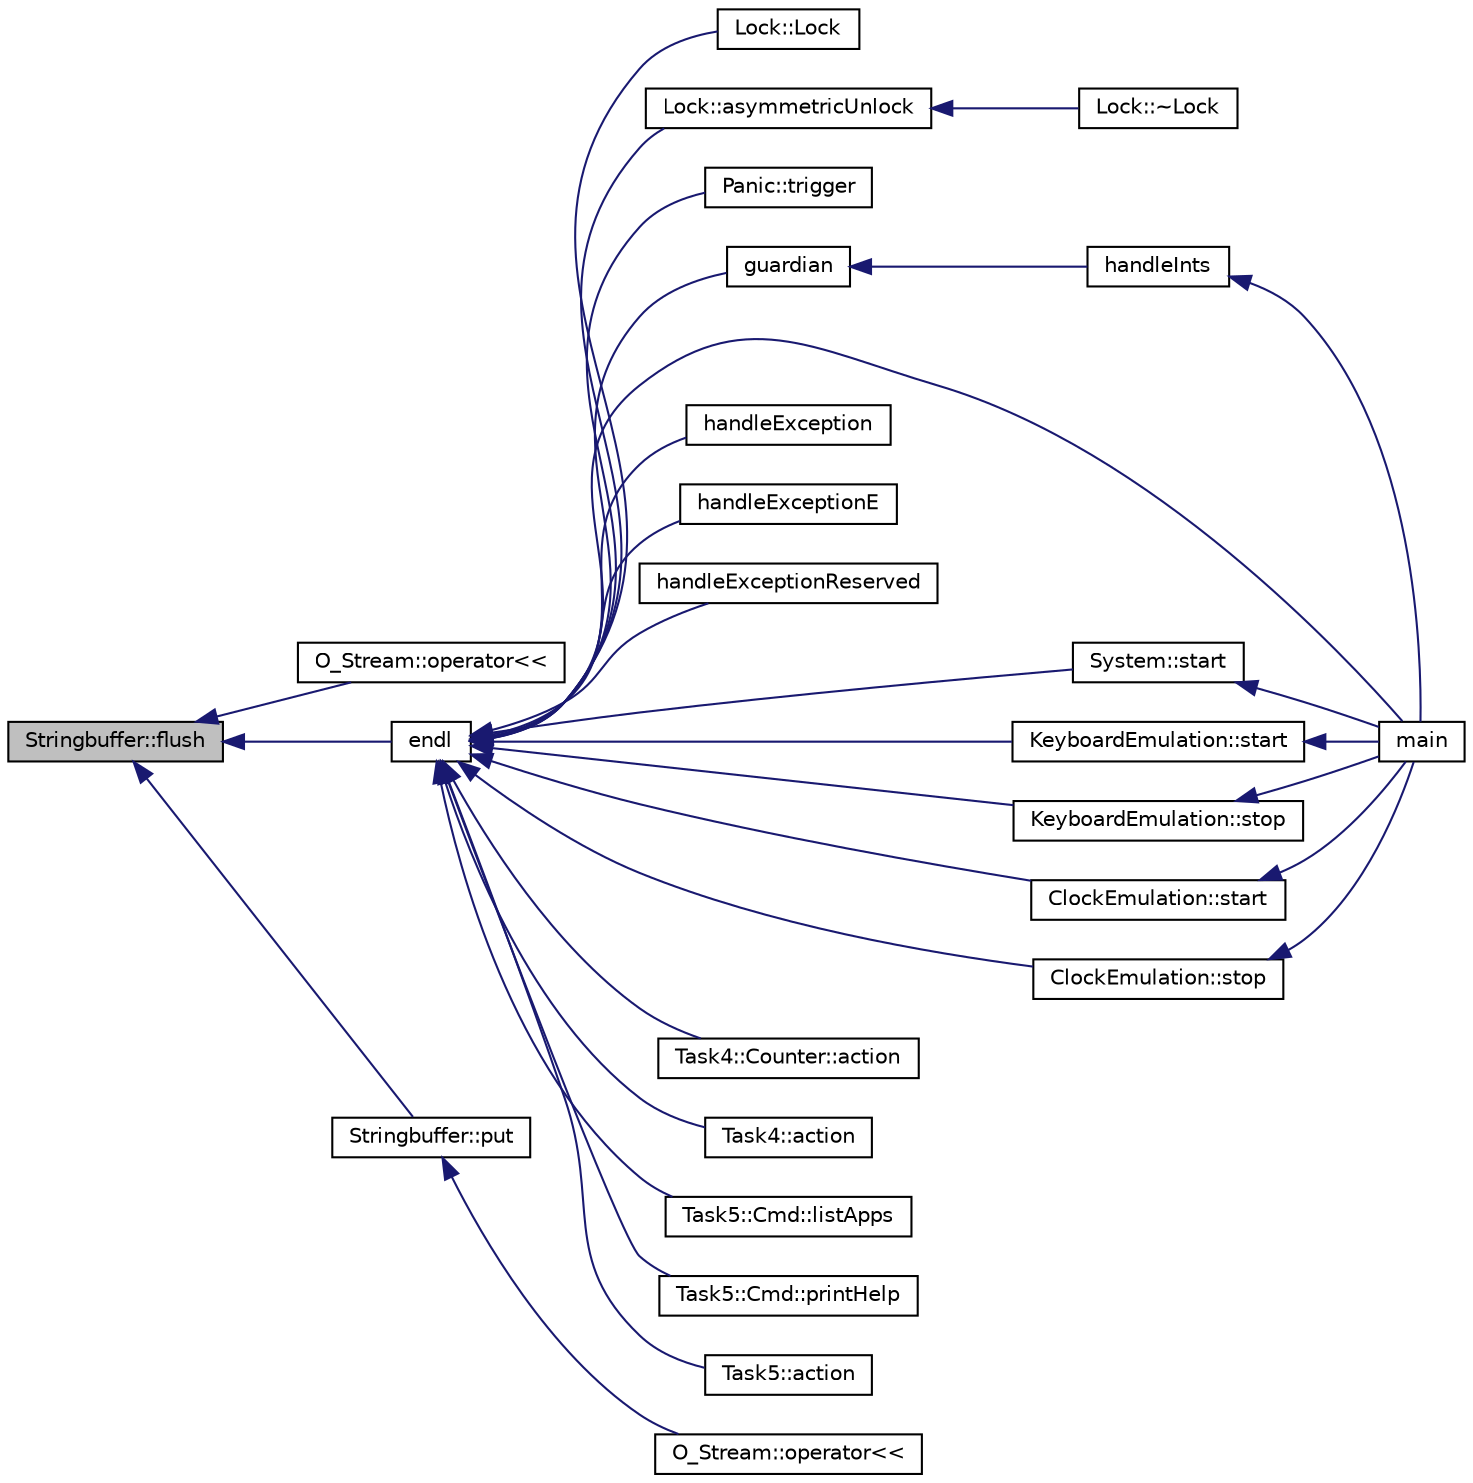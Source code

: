 digraph G
{
  bgcolor="transparent";
  edge [fontname="Helvetica",fontsize="10",labelfontname="Helvetica",labelfontsize="10"];
  node [fontname="Helvetica",fontsize="10",shape=record];
  rankdir="LR";
  Node1 [label="Stringbuffer::flush",height=0.2,width=0.4,color="black", fillcolor="grey75", style="filled" fontcolor="black"];
  Node1 -> Node2 [dir="back",color="midnightblue",fontsize="10",style="solid",fontname="Helvetica"];
  Node2 [label="O_Stream::operator\<\<",height=0.2,width=0.4,color="black",URL="$classO__Stream.html#a83440ac06a30022bcdc130d830e6c29a",tooltip="overloded output manipulator"];
  Node1 -> Node3 [dir="back",color="midnightblue",fontsize="10",style="solid",fontname="Helvetica"];
  Node3 [label="endl",height=0.2,width=0.4,color="black",URL="$o__stream_8cc.html#a7844754334bb96cf512ffa84bf4700e5",tooltip="print buffer after adding a newline"];
  Node3 -> Node4 [dir="back",color="midnightblue",fontsize="10",style="solid",fontname="Helvetica"];
  Node4 [label="Lock::Lock",height=0.2,width=0.4,color="black",URL="$classLock.html#a9944623567d8138b95e74fadc7190adb",tooltip="Lock creation"];
  Node3 -> Node5 [dir="back",color="midnightblue",fontsize="10",style="solid",fontname="Helvetica"];
  Node5 [label="Lock::asymmetricUnlock",height=0.2,width=0.4,color="black",URL="$classLock.html#aad19368fb0bc0983e7fa2cd540c66907",tooltip="Explicit unlocking in asymmetric contexts."];
  Node5 -> Node6 [dir="back",color="midnightblue",fontsize="10",style="solid",fontname="Helvetica"];
  Node6 [label="Lock::~Lock",height=0.2,width=0.4,color="black",URL="$classLock.html#a7ab6d9485c8665bb3643710432882971",tooltip="Lock destruction"];
  Node3 -> Node7 [dir="back",color="midnightblue",fontsize="10",style="solid",fontname="Helvetica"];
  Node7 [label="Panic::trigger",height=0.2,width=0.4,color="black",URL="$classPanic.html#a2b509a675cded39f5422ef625261c6ba",tooltip="handle unknown/unregistered interrupt"];
  Node3 -> Node8 [dir="back",color="midnightblue",fontsize="10",style="solid",fontname="Helvetica"];
  Node8 [label="guardian",height=0.2,width=0.4,color="black",URL="$boot_8cc.html#a9017cbb15c79b718e82c9ed18a58ed60",tooltip="Entry point for interrupts."];
  Node8 -> Node9 [dir="back",color="midnightblue",fontsize="10",style="solid",fontname="Helvetica"];
  Node9 [label="handleInts",height=0.2,width=0.4,color="black",URL="$boot_8cc.html#a00c7ff42826be9ac4c82e3a35f5863c4"];
  Node9 -> Node10 [dir="back",color="midnightblue",fontsize="10",style="solid",fontname="Helvetica"];
  Node10 [label="main",height=0.2,width=0.4,color="black",URL="$boot_8cc.html#ae66f6b31b5ad750f1fe042a706a4e3d4"];
  Node3 -> Node11 [dir="back",color="midnightblue",fontsize="10",style="solid",fontname="Helvetica"];
  Node11 [label="handleException",height=0.2,width=0.4,color="black",URL="$guardian_8cc.html#afe78f34c7c65df79376008e0d23c1afd",tooltip="This function is called if a normal exception is raised by the cpu."];
  Node3 -> Node12 [dir="back",color="midnightblue",fontsize="10",style="solid",fontname="Helvetica"];
  Node12 [label="handleExceptionE",height=0.2,width=0.4,color="black",URL="$guardian_8cc.html#a70466c5bd3ffac85265c22f65e9a4ef9",tooltip="This function is called if a normal exception with error code is raised by the cpu."];
  Node3 -> Node13 [dir="back",color="midnightblue",fontsize="10",style="solid",fontname="Helvetica"];
  Node13 [label="handleExceptionReserved",height=0.2,width=0.4,color="black",URL="$guardian_8cc.html#a390d383038610b600ab986ec9b54879a",tooltip="This function is called if a reserved exception is raised by the cpu."];
  Node3 -> Node14 [dir="back",color="midnightblue",fontsize="10",style="solid",fontname="Helvetica"];
  Node14 [label="System::start",height=0.2,width=0.4,color="black",URL="$classSystem.html#a46b629e7c09840071570332d4e9a907d"];
  Node14 -> Node10 [dir="back",color="midnightblue",fontsize="10",style="solid",fontname="Helvetica"];
  Node3 -> Node15 [dir="back",color="midnightblue",fontsize="10",style="solid",fontname="Helvetica"];
  Node15 [label="KeyboardEmulation::start",height=0.2,width=0.4,color="black",URL="$classKeyboardEmulation.html#a1c91600337c157f36ad208ce35582989"];
  Node15 -> Node10 [dir="back",color="midnightblue",fontsize="10",style="solid",fontname="Helvetica"];
  Node3 -> Node16 [dir="back",color="midnightblue",fontsize="10",style="solid",fontname="Helvetica"];
  Node16 [label="KeyboardEmulation::stop",height=0.2,width=0.4,color="black",URL="$classKeyboardEmulation.html#a93d354c0127324d567a0fdba797d877e"];
  Node16 -> Node10 [dir="back",color="midnightblue",fontsize="10",style="solid",fontname="Helvetica"];
  Node3 -> Node17 [dir="back",color="midnightblue",fontsize="10",style="solid",fontname="Helvetica"];
  Node17 [label="ClockEmulation::start",height=0.2,width=0.4,color="black",URL="$classClockEmulation.html#a248ab922f959e0780d4db684feeca034"];
  Node17 -> Node10 [dir="back",color="midnightblue",fontsize="10",style="solid",fontname="Helvetica"];
  Node3 -> Node18 [dir="back",color="midnightblue",fontsize="10",style="solid",fontname="Helvetica"];
  Node18 [label="ClockEmulation::stop",height=0.2,width=0.4,color="black",URL="$classClockEmulation.html#a48399eef02213677fe18e0b2aeffa5e2"];
  Node18 -> Node10 [dir="back",color="midnightblue",fontsize="10",style="solid",fontname="Helvetica"];
  Node3 -> Node10 [dir="back",color="midnightblue",fontsize="10",style="solid",fontname="Helvetica"];
  Node3 -> Node19 [dir="back",color="midnightblue",fontsize="10",style="solid",fontname="Helvetica"];
  Node19 [label="Task4::Counter::action",height=0.2,width=0.4,color="black",URL="$classTask4_1_1Counter.html#a93c77e391d4d89cf0c34c47b9521d464",tooltip="start outputting and incrementing the counter value"];
  Node3 -> Node20 [dir="back",color="midnightblue",fontsize="10",style="solid",fontname="Helvetica"];
  Node20 [label="Task4::action",height=0.2,width=0.4,color="black",URL="$classTask4.html#a2a7d07836599ad51be274201cf6c2027",tooltip="start operation"];
  Node3 -> Node21 [dir="back",color="midnightblue",fontsize="10",style="solid",fontname="Helvetica"];
  Node21 [label="Task5::Cmd::listApps",height=0.2,width=0.4,color="black",URL="$classTask5_1_1Cmd.html#a008cbd7621737a7d11e0f2a534c7a358",tooltip="list all available applications by name"];
  Node3 -> Node22 [dir="back",color="midnightblue",fontsize="10",style="solid",fontname="Helvetica"];
  Node22 [label="Task5::Cmd::printHelp",height=0.2,width=0.4,color="black",URL="$classTask5_1_1Cmd.html#aa89e947eb05eb304735442a6d3f3fa34"];
  Node3 -> Node23 [dir="back",color="midnightblue",fontsize="10",style="solid",fontname="Helvetica"];
  Node23 [label="Task5::action",height=0.2,width=0.4,color="black",URL="$classTask5.html#a9348e9a0fadd86b7e76c66d66521fe39",tooltip="Functionality of the fifth test application."];
  Node1 -> Node24 [dir="back",color="midnightblue",fontsize="10",style="solid",fontname="Helvetica"];
  Node24 [label="Stringbuffer::put",height=0.2,width=0.4,color="black",URL="$classStringbuffer.html#ae497ac75047c4a8d2e35d49b92878480",tooltip="insert a character into the buffer"];
  Node24 -> Node25 [dir="back",color="midnightblue",fontsize="10",style="solid",fontname="Helvetica"];
  Node25 [label="O_Stream::operator\<\<",height=0.2,width=0.4,color="black",URL="$classO__Stream.html#a54c3b6ba3682176472dfc7a1a9e421bb",tooltip="overloded output operator"];
}
